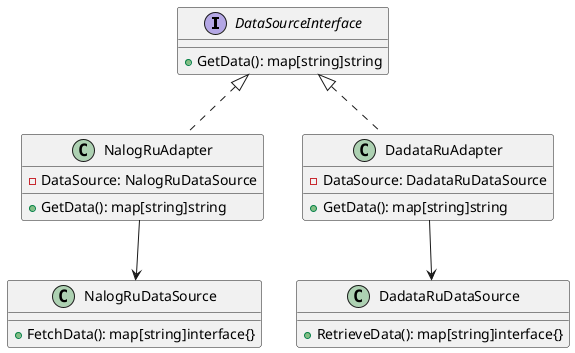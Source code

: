 @startuml
interface DataSourceInterface {
    +GetData(): map[string]string
}

class NalogRuDataSource {
    +FetchData(): map[string]interface{}
}

class DadataRuDataSource {
    +RetrieveData(): map[string]interface{}
}

class NalogRuAdapter {
    -DataSource: NalogRuDataSource
    +GetData(): map[string]string
}

class DadataRuAdapter {
    -DataSource: DadataRuDataSource
    +GetData(): map[string]string
}

DataSourceInterface <|.. NalogRuAdapter
DataSourceInterface <|.. DadataRuAdapter

NalogRuAdapter --> NalogRuDataSource
DadataRuAdapter --> DadataRuDataSource
@enduml